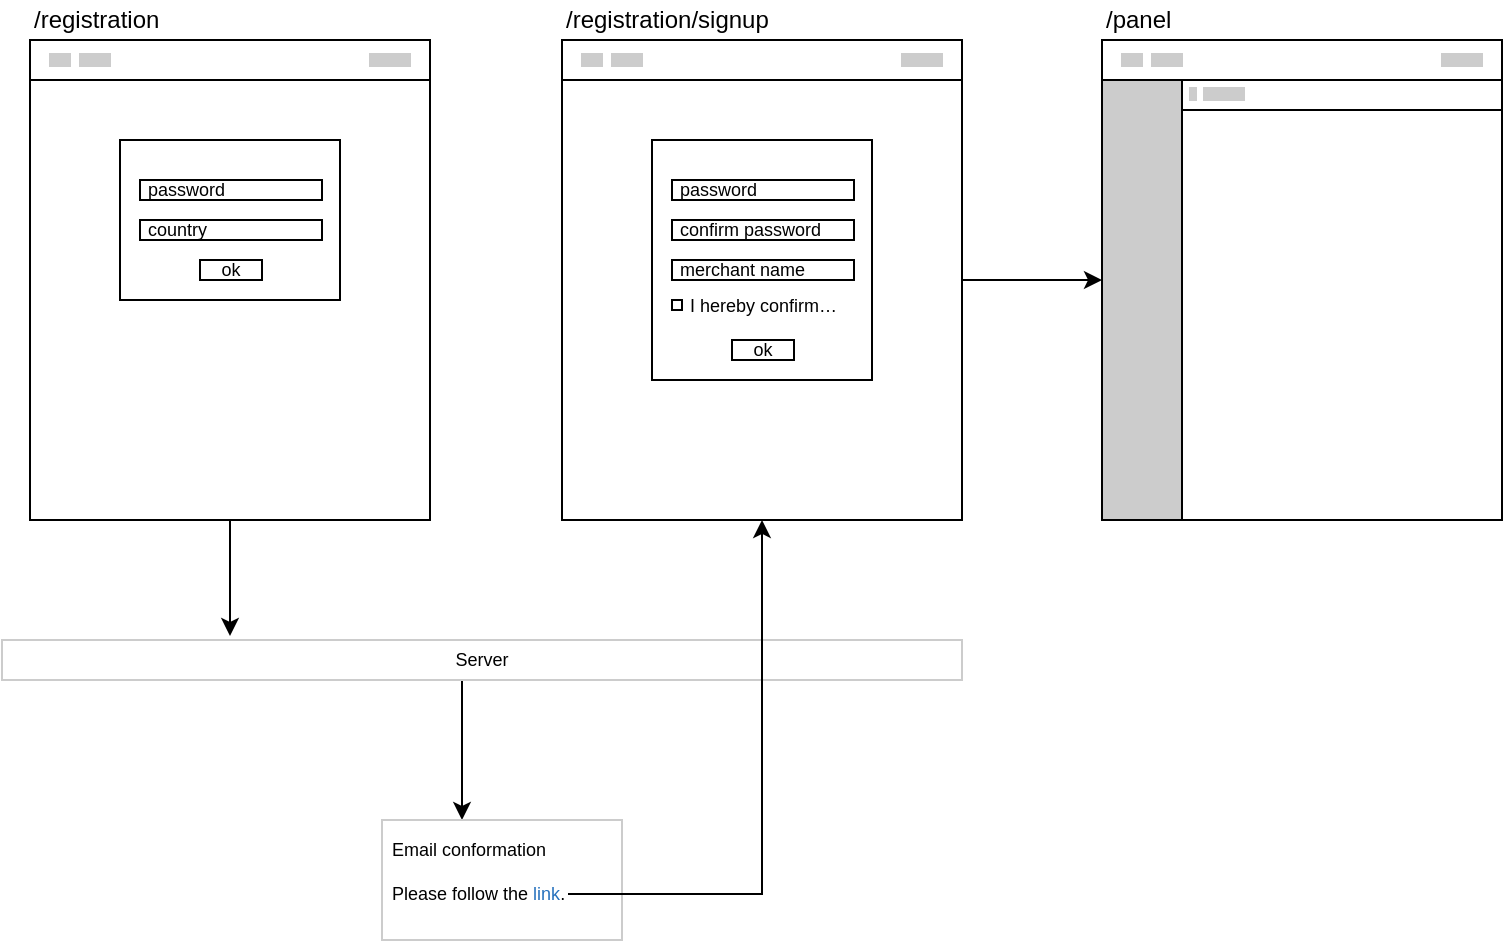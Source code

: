 <mxfile version="16.5.6" type="github" pages="6">
  <diagram id="p7Ff0zWDrnerY__srlPh" name="Registration">
    <mxGraphModel dx="949" dy="591" grid="1" gridSize="10" guides="1" tooltips="1" connect="1" arrows="1" fold="1" page="1" pageScale="1" pageWidth="827" pageHeight="1169" math="0" shadow="0">
      <root>
        <mxCell id="0" />
        <mxCell id="nXb4mECqNkCN1c7yYPb4-7" value="Components" style="" parent="0" />
        <mxCell id="1" value="Registration" style="" parent="0" />
        <mxCell id="nXb4mECqNkCN1c7yYPb4-29" value="" style="group" parent="1" vertex="1" connectable="0">
          <mxGeometry x="414" y="110" width="200" height="260" as="geometry" />
        </mxCell>
        <mxCell id="nXb4mECqNkCN1c7yYPb4-10" value="" style="group" parent="nXb4mECqNkCN1c7yYPb4-29" vertex="1" connectable="0">
          <mxGeometry y="20" width="200" height="240" as="geometry" />
        </mxCell>
        <mxCell id="nXb4mECqNkCN1c7yYPb4-11" value="" style="rounded=0;whiteSpace=wrap;html=1;" parent="nXb4mECqNkCN1c7yYPb4-10" vertex="1">
          <mxGeometry width="200" height="240" as="geometry" />
        </mxCell>
        <mxCell id="nXb4mECqNkCN1c7yYPb4-12" value="" style="rounded=0;whiteSpace=wrap;html=1;" parent="nXb4mECqNkCN1c7yYPb4-10" vertex="1">
          <mxGeometry width="200" height="20" as="geometry" />
        </mxCell>
        <mxCell id="nXb4mECqNkCN1c7yYPb4-13" value="" style="rounded=0;whiteSpace=wrap;html=1;fillColor=#CCCCCC;strokeColor=#CCCCCC;" parent="nXb4mECqNkCN1c7yYPb4-10" vertex="1">
          <mxGeometry x="10" y="7" width="10" height="6" as="geometry" />
        </mxCell>
        <mxCell id="nXb4mECqNkCN1c7yYPb4-14" value="" style="rounded=0;whiteSpace=wrap;html=1;fillColor=#CCCCCC;strokeColor=#CCCCCC;" parent="nXb4mECqNkCN1c7yYPb4-10" vertex="1">
          <mxGeometry x="170" y="7" width="20" height="6" as="geometry" />
        </mxCell>
        <mxCell id="nXb4mECqNkCN1c7yYPb4-15" value="" style="rounded=0;whiteSpace=wrap;html=1;fillColor=#CCCCCC;strokeColor=#CCCCCC;" parent="nXb4mECqNkCN1c7yYPb4-10" vertex="1">
          <mxGeometry x="25" y="7" width="15" height="6" as="geometry" />
        </mxCell>
        <mxCell id="nXb4mECqNkCN1c7yYPb4-25" value="" style="rounded=0;whiteSpace=wrap;html=1;" parent="nXb4mECqNkCN1c7yYPb4-10" vertex="1">
          <mxGeometry x="45" y="50" width="110" height="80" as="geometry" />
        </mxCell>
        <mxCell id="nXb4mECqNkCN1c7yYPb4-16" value="/registration" style="text;html=1;strokeColor=none;fillColor=none;align=left;verticalAlign=middle;whiteSpace=wrap;rounded=0;fontSize=12;" parent="nXb4mECqNkCN1c7yYPb4-29" vertex="1">
          <mxGeometry width="200" height="20" as="geometry" />
        </mxCell>
        <mxCell id="nXb4mECqNkCN1c7yYPb4-26" value="password" style="rounded=0;whiteSpace=wrap;html=1;fontSize=9;align=left;spacingLeft=2;" parent="nXb4mECqNkCN1c7yYPb4-29" vertex="1">
          <mxGeometry x="55" y="90" width="91" height="10" as="geometry" />
        </mxCell>
        <mxCell id="nXb4mECqNkCN1c7yYPb4-27" value="country" style="rounded=0;whiteSpace=wrap;html=1;fontSize=9;align=left;spacingLeft=2;" parent="nXb4mECqNkCN1c7yYPb4-29" vertex="1">
          <mxGeometry x="55" y="110" width="91" height="10" as="geometry" />
        </mxCell>
        <mxCell id="nXb4mECqNkCN1c7yYPb4-28" value="ok" style="rounded=0;whiteSpace=wrap;html=1;fontSize=9;spacing=0;" parent="nXb4mECqNkCN1c7yYPb4-29" vertex="1">
          <mxGeometry x="85" y="130" width="31" height="10" as="geometry" />
        </mxCell>
        <mxCell id="nXb4mECqNkCN1c7yYPb4-48" style="edgeStyle=elbowEdgeStyle;rounded=0;orthogonalLoop=1;jettySize=auto;html=1;entryX=0.333;entryY=0;entryDx=0;entryDy=0;entryPerimeter=0;fontSize=9;fontColor=#2671BD;" parent="1" source="nXb4mECqNkCN1c7yYPb4-45" target="nXb4mECqNkCN1c7yYPb4-47" edge="1">
          <mxGeometry relative="1" as="geometry" />
        </mxCell>
        <mxCell id="nXb4mECqNkCN1c7yYPb4-45" value="Server" style="rounded=0;whiteSpace=wrap;html=1;fontSize=9;strokeColor=#CCCCCC;fillColor=#FFFFFF;" parent="1" vertex="1">
          <mxGeometry x="400" y="430" width="480" height="20" as="geometry" />
        </mxCell>
        <mxCell id="nXb4mECqNkCN1c7yYPb4-46" style="edgeStyle=elbowEdgeStyle;rounded=0;orthogonalLoop=1;jettySize=auto;html=1;entryX=0.238;entryY=-0.1;entryDx=0;entryDy=0;entryPerimeter=0;fontSize=9;" parent="1" source="nXb4mECqNkCN1c7yYPb4-11" target="nXb4mECqNkCN1c7yYPb4-45" edge="1">
          <mxGeometry relative="1" as="geometry" />
        </mxCell>
        <mxCell id="nXb4mECqNkCN1c7yYPb4-47" value="Email conformation&lt;br&gt;&lt;br&gt;Please follow the &lt;font color=&quot;#2671bd&quot;&gt;link&lt;/font&gt;." style="rounded=0;whiteSpace=wrap;html=1;fontSize=9;strokeColor=#CCCCCC;fillColor=#FFFFFF;align=left;verticalAlign=top;spacing=5;" parent="1" vertex="1">
          <mxGeometry x="590" y="520" width="120" height="60" as="geometry" />
        </mxCell>
        <mxCell id="nXb4mECqNkCN1c7yYPb4-49" value="" style="endArrow=classic;html=1;rounded=0;fontSize=9;fontColor=#2671BD;edgeStyle=elbowEdgeStyle;elbow=vertical;entryX=0.5;entryY=1;entryDx=0;entryDy=0;" parent="1" target="nXb4mECqNkCN1c7yYPb4-32" edge="1">
          <mxGeometry width="50" height="50" relative="1" as="geometry">
            <mxPoint x="683" y="557" as="sourcePoint" />
            <mxPoint x="710" y="380" as="targetPoint" />
            <Array as="points">
              <mxPoint x="730" y="557" />
            </Array>
          </mxGeometry>
        </mxCell>
        <mxCell id="nXb4mECqNkCN1c7yYPb4-50" value="" style="group" parent="1" vertex="1" connectable="0">
          <mxGeometry x="680" y="110" width="200" height="260" as="geometry" />
        </mxCell>
        <mxCell id="nXb4mECqNkCN1c7yYPb4-30" value="" style="group" parent="nXb4mECqNkCN1c7yYPb4-50" vertex="1" connectable="0">
          <mxGeometry width="200" height="260" as="geometry" />
        </mxCell>
        <mxCell id="nXb4mECqNkCN1c7yYPb4-31" value="" style="group" parent="nXb4mECqNkCN1c7yYPb4-30" vertex="1" connectable="0">
          <mxGeometry y="20" width="200" height="240" as="geometry" />
        </mxCell>
        <mxCell id="nXb4mECqNkCN1c7yYPb4-32" value="" style="rounded=0;whiteSpace=wrap;html=1;" parent="nXb4mECqNkCN1c7yYPb4-31" vertex="1">
          <mxGeometry width="200" height="240" as="geometry" />
        </mxCell>
        <mxCell id="nXb4mECqNkCN1c7yYPb4-33" value="" style="rounded=0;whiteSpace=wrap;html=1;" parent="nXb4mECqNkCN1c7yYPb4-31" vertex="1">
          <mxGeometry width="200" height="20" as="geometry" />
        </mxCell>
        <mxCell id="nXb4mECqNkCN1c7yYPb4-34" value="" style="rounded=0;whiteSpace=wrap;html=1;fillColor=#CCCCCC;strokeColor=#CCCCCC;" parent="nXb4mECqNkCN1c7yYPb4-31" vertex="1">
          <mxGeometry x="10" y="7" width="10" height="6" as="geometry" />
        </mxCell>
        <mxCell id="nXb4mECqNkCN1c7yYPb4-35" value="" style="rounded=0;whiteSpace=wrap;html=1;fillColor=#CCCCCC;strokeColor=#CCCCCC;" parent="nXb4mECqNkCN1c7yYPb4-31" vertex="1">
          <mxGeometry x="170" y="7" width="20" height="6" as="geometry" />
        </mxCell>
        <mxCell id="nXb4mECqNkCN1c7yYPb4-36" value="" style="rounded=0;whiteSpace=wrap;html=1;fillColor=#CCCCCC;strokeColor=#CCCCCC;" parent="nXb4mECqNkCN1c7yYPb4-31" vertex="1">
          <mxGeometry x="25" y="7" width="15" height="6" as="geometry" />
        </mxCell>
        <mxCell id="nXb4mECqNkCN1c7yYPb4-37" value="" style="rounded=0;whiteSpace=wrap;html=1;" parent="nXb4mECqNkCN1c7yYPb4-31" vertex="1">
          <mxGeometry x="45" y="50" width="110" height="120" as="geometry" />
        </mxCell>
        <mxCell id="nXb4mECqNkCN1c7yYPb4-44" value="I hereby confirm…" style="text;html=1;strokeColor=none;fillColor=none;align=left;verticalAlign=middle;whiteSpace=wrap;rounded=0;fontSize=9;" parent="nXb4mECqNkCN1c7yYPb4-31" vertex="1">
          <mxGeometry x="62" y="128" width="78" height="10" as="geometry" />
        </mxCell>
        <mxCell id="nXb4mECqNkCN1c7yYPb4-38" value="/registration/signup" style="text;html=1;strokeColor=none;fillColor=none;align=left;verticalAlign=middle;whiteSpace=wrap;rounded=0;fontSize=12;" parent="nXb4mECqNkCN1c7yYPb4-30" vertex="1">
          <mxGeometry width="200" height="20" as="geometry" />
        </mxCell>
        <mxCell id="nXb4mECqNkCN1c7yYPb4-39" value="password" style="rounded=0;whiteSpace=wrap;html=1;fontSize=9;align=left;spacingLeft=2;" parent="nXb4mECqNkCN1c7yYPb4-30" vertex="1">
          <mxGeometry x="55" y="90" width="91" height="10" as="geometry" />
        </mxCell>
        <mxCell id="nXb4mECqNkCN1c7yYPb4-40" value="confirm password" style="rounded=0;whiteSpace=wrap;html=1;fontSize=9;align=left;spacingLeft=2;" parent="nXb4mECqNkCN1c7yYPb4-30" vertex="1">
          <mxGeometry x="55" y="110" width="91" height="10" as="geometry" />
        </mxCell>
        <mxCell id="nXb4mECqNkCN1c7yYPb4-41" value="ok" style="rounded=0;whiteSpace=wrap;html=1;fontSize=9;spacing=0;" parent="nXb4mECqNkCN1c7yYPb4-30" vertex="1">
          <mxGeometry x="85" y="170" width="31" height="10" as="geometry" />
        </mxCell>
        <mxCell id="nXb4mECqNkCN1c7yYPb4-42" value="merchant name" style="rounded=0;whiteSpace=wrap;html=1;fontSize=9;align=left;spacingLeft=2;" parent="nXb4mECqNkCN1c7yYPb4-50" vertex="1">
          <mxGeometry x="55" y="130" width="91" height="10" as="geometry" />
        </mxCell>
        <mxCell id="nXb4mECqNkCN1c7yYPb4-43" value="" style="rounded=0;whiteSpace=wrap;html=1;fontSize=9;spacing=0;" parent="nXb4mECqNkCN1c7yYPb4-50" vertex="1">
          <mxGeometry x="55" y="150" width="5" height="5" as="geometry" />
        </mxCell>
        <mxCell id="OOlirPghA7_H0LJ8nzAa-1" value="" style="group" vertex="1" connectable="0" parent="1">
          <mxGeometry x="950" y="110" width="200" height="260" as="geometry" />
        </mxCell>
        <mxCell id="OOlirPghA7_H0LJ8nzAa-2" value="" style="group" vertex="1" connectable="0" parent="OOlirPghA7_H0LJ8nzAa-1">
          <mxGeometry width="200" height="260" as="geometry" />
        </mxCell>
        <mxCell id="OOlirPghA7_H0LJ8nzAa-3" value="" style="group" vertex="1" connectable="0" parent="OOlirPghA7_H0LJ8nzAa-2">
          <mxGeometry width="200" height="260" as="geometry" />
        </mxCell>
        <mxCell id="OOlirPghA7_H0LJ8nzAa-4" value="" style="group" vertex="1" connectable="0" parent="OOlirPghA7_H0LJ8nzAa-3">
          <mxGeometry y="20" width="200" height="240" as="geometry" />
        </mxCell>
        <mxCell id="OOlirPghA7_H0LJ8nzAa-5" value="" style="rounded=0;whiteSpace=wrap;html=1;" vertex="1" parent="OOlirPghA7_H0LJ8nzAa-4">
          <mxGeometry width="200" height="240" as="geometry" />
        </mxCell>
        <mxCell id="OOlirPghA7_H0LJ8nzAa-6" value="" style="rounded=0;whiteSpace=wrap;html=1;" vertex="1" parent="OOlirPghA7_H0LJ8nzAa-4">
          <mxGeometry width="200" height="20" as="geometry" />
        </mxCell>
        <mxCell id="OOlirPghA7_H0LJ8nzAa-7" value="" style="rounded=0;whiteSpace=wrap;html=1;fillColor=#CCCCCC;strokeColor=#CCCCCC;" vertex="1" parent="OOlirPghA7_H0LJ8nzAa-4">
          <mxGeometry x="10" y="7" width="10" height="6" as="geometry" />
        </mxCell>
        <mxCell id="OOlirPghA7_H0LJ8nzAa-8" value="" style="rounded=0;whiteSpace=wrap;html=1;fillColor=#CCCCCC;strokeColor=#CCCCCC;" vertex="1" parent="OOlirPghA7_H0LJ8nzAa-4">
          <mxGeometry x="170" y="7" width="20" height="6" as="geometry" />
        </mxCell>
        <mxCell id="OOlirPghA7_H0LJ8nzAa-9" value="" style="rounded=0;whiteSpace=wrap;html=1;fillColor=#CCCCCC;strokeColor=#CCCCCC;" vertex="1" parent="OOlirPghA7_H0LJ8nzAa-4">
          <mxGeometry x="25" y="7" width="15" height="6" as="geometry" />
        </mxCell>
        <mxCell id="OOlirPghA7_H0LJ8nzAa-10" value="" style="rounded=0;whiteSpace=wrap;html=1;fillColor=#CCCCCC;" vertex="1" parent="OOlirPghA7_H0LJ8nzAa-4">
          <mxGeometry y="20" width="40" height="220" as="geometry" />
        </mxCell>
        <mxCell id="OOlirPghA7_H0LJ8nzAa-11" value="/panel" style="text;html=1;strokeColor=none;fillColor=none;align=left;verticalAlign=middle;whiteSpace=wrap;rounded=0;fontSize=12;" vertex="1" parent="OOlirPghA7_H0LJ8nzAa-3">
          <mxGeometry width="200" height="20" as="geometry" />
        </mxCell>
        <mxCell id="OOlirPghA7_H0LJ8nzAa-12" value="" style="rounded=0;whiteSpace=wrap;html=1;" vertex="1" parent="OOlirPghA7_H0LJ8nzAa-1">
          <mxGeometry x="40" y="40" width="160" height="15" as="geometry" />
        </mxCell>
        <mxCell id="OOlirPghA7_H0LJ8nzAa-13" value="" style="rounded=0;whiteSpace=wrap;html=1;fillColor=#CCCCCC;strokeColor=#CCCCCC;" vertex="1" parent="OOlirPghA7_H0LJ8nzAa-1">
          <mxGeometry x="44" y="44" width="3" height="6" as="geometry" />
        </mxCell>
        <mxCell id="OOlirPghA7_H0LJ8nzAa-14" value="" style="rounded=0;whiteSpace=wrap;html=1;fillColor=#CCCCCC;strokeColor=#CCCCCC;" vertex="1" parent="OOlirPghA7_H0LJ8nzAa-1">
          <mxGeometry x="51" y="44" width="20" height="6" as="geometry" />
        </mxCell>
        <mxCell id="OOlirPghA7_H0LJ8nzAa-15" style="edgeStyle=elbowEdgeStyle;rounded=0;orthogonalLoop=1;jettySize=auto;elbow=vertical;html=1;" edge="1" parent="1" source="nXb4mECqNkCN1c7yYPb4-32" target="OOlirPghA7_H0LJ8nzAa-5">
          <mxGeometry relative="1" as="geometry" />
        </mxCell>
      </root>
    </mxGraphModel>
  </diagram>
  <diagram id="9IjZil99zR7rNWSkeCL1" name="Auth">
    <mxGraphModel dx="1078" dy="672" grid="1" gridSize="10" guides="1" tooltips="1" connect="1" arrows="1" fold="1" page="1" pageScale="1" pageWidth="827" pageHeight="1169" math="0" shadow="0">
      <root>
        <mxCell id="iW9iBrreQVlwl3mV8Ol9-0" />
        <mxCell id="iW9iBrreQVlwl3mV8Ol9-1" parent="iW9iBrreQVlwl3mV8Ol9-0" />
        <mxCell id="QdKFPZdmgNNmxC_U_GcA-0" value="" style="group" vertex="1" connectable="0" parent="iW9iBrreQVlwl3mV8Ol9-1">
          <mxGeometry x="130" y="80" width="200" height="260" as="geometry" />
        </mxCell>
        <mxCell id="QdKFPZdmgNNmxC_U_GcA-1" value="" style="group" vertex="1" connectable="0" parent="QdKFPZdmgNNmxC_U_GcA-0">
          <mxGeometry width="200" height="260" as="geometry" />
        </mxCell>
        <mxCell id="QdKFPZdmgNNmxC_U_GcA-2" value="" style="group" vertex="1" connectable="0" parent="QdKFPZdmgNNmxC_U_GcA-1">
          <mxGeometry y="20" width="200" height="240" as="geometry" />
        </mxCell>
        <mxCell id="QdKFPZdmgNNmxC_U_GcA-3" value="" style="rounded=0;whiteSpace=wrap;html=1;" vertex="1" parent="QdKFPZdmgNNmxC_U_GcA-2">
          <mxGeometry width="200" height="240" as="geometry" />
        </mxCell>
        <mxCell id="QdKFPZdmgNNmxC_U_GcA-4" value="" style="rounded=0;whiteSpace=wrap;html=1;" vertex="1" parent="QdKFPZdmgNNmxC_U_GcA-2">
          <mxGeometry width="200" height="20" as="geometry" />
        </mxCell>
        <mxCell id="QdKFPZdmgNNmxC_U_GcA-5" value="" style="rounded=0;whiteSpace=wrap;html=1;fillColor=#CCCCCC;strokeColor=#CCCCCC;" vertex="1" parent="QdKFPZdmgNNmxC_U_GcA-2">
          <mxGeometry x="10" y="7" width="10" height="6" as="geometry" />
        </mxCell>
        <mxCell id="QdKFPZdmgNNmxC_U_GcA-6" value="" style="rounded=0;whiteSpace=wrap;html=1;fillColor=#CCCCCC;strokeColor=#CCCCCC;" vertex="1" parent="QdKFPZdmgNNmxC_U_GcA-2">
          <mxGeometry x="170" y="7" width="20" height="6" as="geometry" />
        </mxCell>
        <mxCell id="QdKFPZdmgNNmxC_U_GcA-7" value="" style="rounded=0;whiteSpace=wrap;html=1;fillColor=#CCCCCC;strokeColor=#CCCCCC;" vertex="1" parent="QdKFPZdmgNNmxC_U_GcA-2">
          <mxGeometry x="25" y="7" width="15" height="6" as="geometry" />
        </mxCell>
        <mxCell id="QdKFPZdmgNNmxC_U_GcA-8" value="" style="rounded=0;whiteSpace=wrap;html=1;" vertex="1" parent="QdKFPZdmgNNmxC_U_GcA-2">
          <mxGeometry x="45" y="50" width="110" height="80" as="geometry" />
        </mxCell>
        <mxCell id="QdKFPZdmgNNmxC_U_GcA-10" value="/auth/signin" style="text;html=1;strokeColor=none;fillColor=none;align=left;verticalAlign=middle;whiteSpace=wrap;rounded=0;fontSize=12;" vertex="1" parent="QdKFPZdmgNNmxC_U_GcA-1">
          <mxGeometry width="200" height="20" as="geometry" />
        </mxCell>
        <mxCell id="QdKFPZdmgNNmxC_U_GcA-11" value="email" style="rounded=0;whiteSpace=wrap;html=1;fontSize=9;align=left;spacingLeft=2;" vertex="1" parent="QdKFPZdmgNNmxC_U_GcA-1">
          <mxGeometry x="55" y="90" width="91" height="10" as="geometry" />
        </mxCell>
        <mxCell id="QdKFPZdmgNNmxC_U_GcA-12" value="password" style="rounded=0;whiteSpace=wrap;html=1;fontSize=9;align=left;spacingLeft=2;" vertex="1" parent="QdKFPZdmgNNmxC_U_GcA-1">
          <mxGeometry x="55" y="110" width="91" height="10" as="geometry" />
        </mxCell>
        <mxCell id="QdKFPZdmgNNmxC_U_GcA-13" value="ok" style="rounded=0;whiteSpace=wrap;html=1;fontSize=9;spacing=0;" vertex="1" parent="QdKFPZdmgNNmxC_U_GcA-1">
          <mxGeometry x="85" y="130" width="31" height="10" as="geometry" />
        </mxCell>
        <mxCell id="nIk0akQCBOUEY01yaHbT-0" value="" style="group" vertex="1" connectable="0" parent="iW9iBrreQVlwl3mV8Ol9-1">
          <mxGeometry x="440" y="80" width="200" height="260" as="geometry" />
        </mxCell>
        <mxCell id="nIk0akQCBOUEY01yaHbT-1" value="" style="group" vertex="1" connectable="0" parent="nIk0akQCBOUEY01yaHbT-0">
          <mxGeometry width="200" height="260" as="geometry" />
        </mxCell>
        <mxCell id="nIk0akQCBOUEY01yaHbT-2" value="" style="group" vertex="1" connectable="0" parent="nIk0akQCBOUEY01yaHbT-1">
          <mxGeometry y="20" width="200" height="240" as="geometry" />
        </mxCell>
        <mxCell id="nIk0akQCBOUEY01yaHbT-3" value="" style="rounded=0;whiteSpace=wrap;html=1;" vertex="1" parent="nIk0akQCBOUEY01yaHbT-2">
          <mxGeometry width="200" height="240" as="geometry" />
        </mxCell>
        <mxCell id="nIk0akQCBOUEY01yaHbT-4" value="" style="rounded=0;whiteSpace=wrap;html=1;" vertex="1" parent="nIk0akQCBOUEY01yaHbT-2">
          <mxGeometry width="200" height="20" as="geometry" />
        </mxCell>
        <mxCell id="nIk0akQCBOUEY01yaHbT-5" value="" style="rounded=0;whiteSpace=wrap;html=1;fillColor=#CCCCCC;strokeColor=#CCCCCC;" vertex="1" parent="nIk0akQCBOUEY01yaHbT-2">
          <mxGeometry x="10" y="7" width="10" height="6" as="geometry" />
        </mxCell>
        <mxCell id="nIk0akQCBOUEY01yaHbT-6" value="" style="rounded=0;whiteSpace=wrap;html=1;fillColor=#CCCCCC;strokeColor=#CCCCCC;" vertex="1" parent="nIk0akQCBOUEY01yaHbT-2">
          <mxGeometry x="170" y="7" width="20" height="6" as="geometry" />
        </mxCell>
        <mxCell id="nIk0akQCBOUEY01yaHbT-7" value="" style="rounded=0;whiteSpace=wrap;html=1;fillColor=#CCCCCC;strokeColor=#CCCCCC;" vertex="1" parent="nIk0akQCBOUEY01yaHbT-2">
          <mxGeometry x="25" y="7" width="15" height="6" as="geometry" />
        </mxCell>
        <mxCell id="nIk0akQCBOUEY01yaHbT-8" value="" style="rounded=0;whiteSpace=wrap;html=1;" vertex="1" parent="nIk0akQCBOUEY01yaHbT-2">
          <mxGeometry x="45" y="50" width="110" height="60" as="geometry" />
        </mxCell>
        <mxCell id="nIk0akQCBOUEY01yaHbT-9" value="/auth/account" style="text;html=1;strokeColor=none;fillColor=none;align=left;verticalAlign=middle;whiteSpace=wrap;rounded=0;fontSize=12;" vertex="1" parent="nIk0akQCBOUEY01yaHbT-1">
          <mxGeometry width="200" height="20" as="geometry" />
        </mxCell>
        <mxCell id="nIk0akQCBOUEY01yaHbT-10" value="Merchant A" style="rounded=0;whiteSpace=wrap;html=1;fontSize=9;align=left;spacingLeft=2;" vertex="1" parent="nIk0akQCBOUEY01yaHbT-1">
          <mxGeometry x="55" y="80" width="91" height="20" as="geometry" />
        </mxCell>
        <mxCell id="nIk0akQCBOUEY01yaHbT-11" value="Merchant B" style="rounded=0;whiteSpace=wrap;html=1;fontSize=9;align=left;spacingLeft=2;" vertex="1" parent="nIk0akQCBOUEY01yaHbT-1">
          <mxGeometry x="55" y="100" width="91" height="20" as="geometry" />
        </mxCell>
        <mxCell id="nIk0akQCBOUEY01yaHbT-13" style="edgeStyle=orthogonalEdgeStyle;rounded=0;orthogonalLoop=1;jettySize=auto;html=1;" edge="1" parent="iW9iBrreQVlwl3mV8Ol9-1" source="QdKFPZdmgNNmxC_U_GcA-3" target="nIk0akQCBOUEY01yaHbT-3">
          <mxGeometry relative="1" as="geometry" />
        </mxCell>
        <mxCell id="nIk0akQCBOUEY01yaHbT-14" value="" style="group" vertex="1" connectable="0" parent="iW9iBrreQVlwl3mV8Ol9-1">
          <mxGeometry x="440.5" y="420" width="200" height="260" as="geometry" />
        </mxCell>
        <mxCell id="nIk0akQCBOUEY01yaHbT-15" value="" style="group" vertex="1" connectable="0" parent="nIk0akQCBOUEY01yaHbT-14">
          <mxGeometry width="200" height="260" as="geometry" />
        </mxCell>
        <mxCell id="nIk0akQCBOUEY01yaHbT-16" value="" style="group" vertex="1" connectable="0" parent="nIk0akQCBOUEY01yaHbT-15">
          <mxGeometry y="20" width="200" height="240" as="geometry" />
        </mxCell>
        <mxCell id="nIk0akQCBOUEY01yaHbT-17" value="" style="rounded=0;whiteSpace=wrap;html=1;" vertex="1" parent="nIk0akQCBOUEY01yaHbT-16">
          <mxGeometry width="200" height="240" as="geometry" />
        </mxCell>
        <mxCell id="nIk0akQCBOUEY01yaHbT-18" value="" style="rounded=0;whiteSpace=wrap;html=1;" vertex="1" parent="nIk0akQCBOUEY01yaHbT-16">
          <mxGeometry width="200" height="20" as="geometry" />
        </mxCell>
        <mxCell id="nIk0akQCBOUEY01yaHbT-19" value="" style="rounded=0;whiteSpace=wrap;html=1;fillColor=#CCCCCC;strokeColor=#CCCCCC;" vertex="1" parent="nIk0akQCBOUEY01yaHbT-16">
          <mxGeometry x="10" y="7" width="10" height="6" as="geometry" />
        </mxCell>
        <mxCell id="nIk0akQCBOUEY01yaHbT-20" value="" style="rounded=0;whiteSpace=wrap;html=1;fillColor=#CCCCCC;strokeColor=#CCCCCC;" vertex="1" parent="nIk0akQCBOUEY01yaHbT-16">
          <mxGeometry x="170" y="7" width="20" height="6" as="geometry" />
        </mxCell>
        <mxCell id="nIk0akQCBOUEY01yaHbT-21" value="" style="rounded=0;whiteSpace=wrap;html=1;fillColor=#CCCCCC;strokeColor=#CCCCCC;" vertex="1" parent="nIk0akQCBOUEY01yaHbT-16">
          <mxGeometry x="25" y="7" width="15" height="6" as="geometry" />
        </mxCell>
        <mxCell id="nIk0akQCBOUEY01yaHbT-22" value="" style="rounded=0;whiteSpace=wrap;html=1;" vertex="1" parent="nIk0akQCBOUEY01yaHbT-16">
          <mxGeometry x="45" y="50" width="110" height="80" as="geometry" />
        </mxCell>
        <mxCell id="nIk0akQCBOUEY01yaHbT-23" value="/forget-password" style="text;html=1;strokeColor=none;fillColor=none;align=left;verticalAlign=middle;whiteSpace=wrap;rounded=0;fontSize=12;" vertex="1" parent="nIk0akQCBOUEY01yaHbT-15">
          <mxGeometry width="200" height="20" as="geometry" />
        </mxCell>
        <mxCell id="nIk0akQCBOUEY01yaHbT-26" value="ok" style="rounded=0;whiteSpace=wrap;html=1;fontSize=9;spacing=0;" vertex="1" parent="nIk0akQCBOUEY01yaHbT-15">
          <mxGeometry x="85" y="130" width="31" height="10" as="geometry" />
        </mxCell>
        <mxCell id="nIk0akQCBOUEY01yaHbT-27" style="edgeStyle=orthogonalEdgeStyle;rounded=0;orthogonalLoop=1;jettySize=auto;html=1;entryX=0;entryY=0.5;entryDx=0;entryDy=0;" edge="1" parent="iW9iBrreQVlwl3mV8Ol9-1" source="QdKFPZdmgNNmxC_U_GcA-3" target="nIk0akQCBOUEY01yaHbT-17">
          <mxGeometry relative="1" as="geometry" />
        </mxCell>
        <mxCell id="nIk0akQCBOUEY01yaHbT-30" value="1. Откуда пользователи будут приходить&lt;br&gt;на страницу восстановления пароля?" style="text;html=1;strokeColor=none;fillColor=none;align=left;verticalAlign=middle;whiteSpace=wrap;rounded=0;autosize=0;" vertex="1" parent="iW9iBrreQVlwl3mV8Ol9-1">
          <mxGeometry x="105" y="460" width="250" height="35" as="geometry" />
        </mxCell>
        <mxCell id="nIk0akQCBOUEY01yaHbT-31" value="2. Что будет на странице восстановления пароля?" style="text;html=1;strokeColor=none;fillColor=none;align=left;verticalAlign=middle;whiteSpace=wrap;rounded=0;autosize=0;" vertex="1" parent="iW9iBrreQVlwl3mV8Ol9-1">
          <mxGeometry x="105" y="520" width="250" height="35" as="geometry" />
        </mxCell>
        <mxCell id="nIk0akQCBOUEY01yaHbT-57" value="" style="group" vertex="1" connectable="0" parent="iW9iBrreQVlwl3mV8Ol9-1">
          <mxGeometry x="750" y="85" width="200" height="260" as="geometry" />
        </mxCell>
        <mxCell id="nIk0akQCBOUEY01yaHbT-32" value="" style="group" vertex="1" connectable="0" parent="nIk0akQCBOUEY01yaHbT-57">
          <mxGeometry width="200" height="260" as="geometry" />
        </mxCell>
        <mxCell id="nIk0akQCBOUEY01yaHbT-33" value="" style="group" vertex="1" connectable="0" parent="nIk0akQCBOUEY01yaHbT-32">
          <mxGeometry width="200" height="260" as="geometry" />
        </mxCell>
        <mxCell id="nIk0akQCBOUEY01yaHbT-34" value="" style="group" vertex="1" connectable="0" parent="nIk0akQCBOUEY01yaHbT-33">
          <mxGeometry y="20" width="200" height="240" as="geometry" />
        </mxCell>
        <mxCell id="nIk0akQCBOUEY01yaHbT-35" value="" style="rounded=0;whiteSpace=wrap;html=1;" vertex="1" parent="nIk0akQCBOUEY01yaHbT-34">
          <mxGeometry width="200" height="240" as="geometry" />
        </mxCell>
        <mxCell id="nIk0akQCBOUEY01yaHbT-36" value="" style="rounded=0;whiteSpace=wrap;html=1;" vertex="1" parent="nIk0akQCBOUEY01yaHbT-34">
          <mxGeometry width="200" height="20" as="geometry" />
        </mxCell>
        <mxCell id="nIk0akQCBOUEY01yaHbT-37" value="" style="rounded=0;whiteSpace=wrap;html=1;fillColor=#CCCCCC;strokeColor=#CCCCCC;" vertex="1" parent="nIk0akQCBOUEY01yaHbT-34">
          <mxGeometry x="10" y="7" width="10" height="6" as="geometry" />
        </mxCell>
        <mxCell id="nIk0akQCBOUEY01yaHbT-38" value="" style="rounded=0;whiteSpace=wrap;html=1;fillColor=#CCCCCC;strokeColor=#CCCCCC;" vertex="1" parent="nIk0akQCBOUEY01yaHbT-34">
          <mxGeometry x="170" y="7" width="20" height="6" as="geometry" />
        </mxCell>
        <mxCell id="nIk0akQCBOUEY01yaHbT-39" value="" style="rounded=0;whiteSpace=wrap;html=1;fillColor=#CCCCCC;strokeColor=#CCCCCC;" vertex="1" parent="nIk0akQCBOUEY01yaHbT-34">
          <mxGeometry x="25" y="7" width="15" height="6" as="geometry" />
        </mxCell>
        <mxCell id="nIk0akQCBOUEY01yaHbT-40" value="" style="rounded=0;whiteSpace=wrap;html=1;fillColor=#CCCCCC;" vertex="1" parent="nIk0akQCBOUEY01yaHbT-34">
          <mxGeometry y="20" width="40" height="220" as="geometry" />
        </mxCell>
        <mxCell id="nIk0akQCBOUEY01yaHbT-41" value="/panel" style="text;html=1;strokeColor=none;fillColor=none;align=left;verticalAlign=middle;whiteSpace=wrap;rounded=0;fontSize=12;" vertex="1" parent="nIk0akQCBOUEY01yaHbT-33">
          <mxGeometry width="200" height="20" as="geometry" />
        </mxCell>
        <mxCell id="nIk0akQCBOUEY01yaHbT-44" value="" style="rounded=0;whiteSpace=wrap;html=1;" vertex="1" parent="nIk0akQCBOUEY01yaHbT-57">
          <mxGeometry x="40" y="40" width="160" height="15" as="geometry" />
        </mxCell>
        <mxCell id="nIk0akQCBOUEY01yaHbT-55" value="" style="rounded=0;whiteSpace=wrap;html=1;fillColor=#CCCCCC;strokeColor=#CCCCCC;" vertex="1" parent="nIk0akQCBOUEY01yaHbT-57">
          <mxGeometry x="44" y="44" width="3" height="6" as="geometry" />
        </mxCell>
        <mxCell id="nIk0akQCBOUEY01yaHbT-56" value="" style="rounded=0;whiteSpace=wrap;html=1;fillColor=#CCCCCC;strokeColor=#CCCCCC;" vertex="1" parent="nIk0akQCBOUEY01yaHbT-57">
          <mxGeometry x="51" y="44" width="20" height="6" as="geometry" />
        </mxCell>
        <mxCell id="nIk0akQCBOUEY01yaHbT-58" style="edgeStyle=elbowEdgeStyle;rounded=0;orthogonalLoop=1;jettySize=auto;html=1;elbow=vertical;" edge="1" parent="iW9iBrreQVlwl3mV8Ol9-1" source="nIk0akQCBOUEY01yaHbT-3" target="nIk0akQCBOUEY01yaHbT-35">
          <mxGeometry relative="1" as="geometry" />
        </mxCell>
      </root>
    </mxGraphModel>
  </diagram>
  <diagram id="irFUqdOEMGV7W6PFk0p6" name="OAuth">
    <mxGraphModel dx="988" dy="616" grid="1" gridSize="10" guides="1" tooltips="1" connect="1" arrows="1" fold="1" page="1" pageScale="1" pageWidth="827" pageHeight="1169" math="0" shadow="0">
      <root>
        <mxCell id="RH3Kg1vD80r5-Wmwhp9f-0" />
        <mxCell id="RH3Kg1vD80r5-Wmwhp9f-1" parent="RH3Kg1vD80r5-Wmwhp9f-0" />
        <mxCell id="vxBVnMDS_E_hDAVjg61Y-16" value="" style="group" vertex="1" connectable="0" parent="RH3Kg1vD80r5-Wmwhp9f-1">
          <mxGeometry x="130" y="410" width="200" height="260" as="geometry" />
        </mxCell>
        <mxCell id="vxBVnMDS_E_hDAVjg61Y-17" value="" style="group" vertex="1" connectable="0" parent="vxBVnMDS_E_hDAVjg61Y-16">
          <mxGeometry width="200" height="260" as="geometry" />
        </mxCell>
        <mxCell id="vxBVnMDS_E_hDAVjg61Y-18" value="" style="group" vertex="1" connectable="0" parent="vxBVnMDS_E_hDAVjg61Y-17">
          <mxGeometry y="20" width="200" height="240" as="geometry" />
        </mxCell>
        <mxCell id="vxBVnMDS_E_hDAVjg61Y-19" value="" style="rounded=0;whiteSpace=wrap;html=1;" vertex="1" parent="vxBVnMDS_E_hDAVjg61Y-18">
          <mxGeometry width="200" height="240" as="geometry" />
        </mxCell>
        <mxCell id="vxBVnMDS_E_hDAVjg61Y-20" value="" style="rounded=0;whiteSpace=wrap;html=1;" vertex="1" parent="vxBVnMDS_E_hDAVjg61Y-18">
          <mxGeometry width="200" height="20" as="geometry" />
        </mxCell>
        <mxCell id="vxBVnMDS_E_hDAVjg61Y-21" value="" style="rounded=0;whiteSpace=wrap;html=1;fillColor=#CCCCCC;strokeColor=#CCCCCC;" vertex="1" parent="vxBVnMDS_E_hDAVjg61Y-18">
          <mxGeometry x="10" y="7" width="10" height="6" as="geometry" />
        </mxCell>
        <mxCell id="vxBVnMDS_E_hDAVjg61Y-22" value="" style="rounded=0;whiteSpace=wrap;html=1;fillColor=#CCCCCC;strokeColor=#CCCCCC;" vertex="1" parent="vxBVnMDS_E_hDAVjg61Y-18">
          <mxGeometry x="170" y="7" width="20" height="6" as="geometry" />
        </mxCell>
        <mxCell id="vxBVnMDS_E_hDAVjg61Y-23" value="" style="rounded=0;whiteSpace=wrap;html=1;fillColor=#CCCCCC;strokeColor=#CCCCCC;" vertex="1" parent="vxBVnMDS_E_hDAVjg61Y-18">
          <mxGeometry x="25" y="7" width="15" height="6" as="geometry" />
        </mxCell>
        <mxCell id="vxBVnMDS_E_hDAVjg61Y-24" value="" style="rounded=0;whiteSpace=wrap;html=1;" vertex="1" parent="vxBVnMDS_E_hDAVjg61Y-18">
          <mxGeometry x="45" y="50" width="110" height="80" as="geometry" />
        </mxCell>
        <mxCell id="vxBVnMDS_E_hDAVjg61Y-26" value="/oauth/login" style="text;html=1;strokeColor=none;fillColor=none;align=left;verticalAlign=middle;whiteSpace=wrap;rounded=0;fontSize=12;" vertex="1" parent="vxBVnMDS_E_hDAVjg61Y-17">
          <mxGeometry width="200" height="20" as="geometry" />
        </mxCell>
        <mxCell id="vxBVnMDS_E_hDAVjg61Y-27" value="email" style="rounded=0;whiteSpace=wrap;html=1;fontSize=9;align=left;spacingLeft=2;" vertex="1" parent="vxBVnMDS_E_hDAVjg61Y-17">
          <mxGeometry x="55" y="90" width="91" height="10" as="geometry" />
        </mxCell>
        <mxCell id="vxBVnMDS_E_hDAVjg61Y-28" value="password" style="rounded=0;whiteSpace=wrap;html=1;fontSize=9;align=left;spacingLeft=2;" vertex="1" parent="vxBVnMDS_E_hDAVjg61Y-17">
          <mxGeometry x="55" y="110" width="91" height="10" as="geometry" />
        </mxCell>
        <mxCell id="vxBVnMDS_E_hDAVjg61Y-29" value="ok" style="rounded=0;whiteSpace=wrap;html=1;fontSize=9;spacing=0;" vertex="1" parent="vxBVnMDS_E_hDAVjg61Y-17">
          <mxGeometry x="85" y="130" width="31" height="10" as="geometry" />
        </mxCell>
        <mxCell id="tRyZd7fmeRlR9XQ7KOnP-1" value="&lt;div&gt;JOOM&lt;/div&gt;" style="text;html=1;strokeColor=none;fillColor=none;align=center;verticalAlign=middle;whiteSpace=wrap;rounded=0;fontSize=9;fontStyle=1;fontColor=#FF0000;" vertex="1" parent="RH3Kg1vD80r5-Wmwhp9f-1">
          <mxGeometry x="191" y="170" width="78" height="10" as="geometry" />
        </mxCell>
        <mxCell id="doi7PtbQvghUC9bLjiSU-0" value="Параметры:&lt;br&gt;- oauth_client_id&lt;br&gt;- oauth_state&lt;br&gt;-&amp;nbsp;errorCode" style="text;whiteSpace=wrap;html=1;fontColor=#666666;" vertex="1" parent="RH3Kg1vD80r5-Wmwhp9f-1">
          <mxGeometry x="360" y="430" width="110" height="70" as="geometry" />
        </mxCell>
        <mxCell id="doi7PtbQvghUC9bLjiSU-1" value="Параметры:&lt;br&gt;&lt;div&gt;- oauth_client_id&lt;/div&gt;&lt;div&gt;- oauth_client_name&lt;/div&gt;&lt;div&gt;- state&lt;/div&gt;" style="text;whiteSpace=wrap;html=1;fontColor=#666666;" vertex="1" parent="RH3Kg1vD80r5-Wmwhp9f-1">
          <mxGeometry x="360" y="100" width="136" height="70" as="geometry" />
        </mxCell>
        <mxCell id="doi7PtbQvghUC9bLjiSU-2" style="edgeStyle=elbowEdgeStyle;rounded=0;orthogonalLoop=1;jettySize=auto;elbow=vertical;html=1;fontColor=#666666;" edge="1" parent="RH3Kg1vD80r5-Wmwhp9f-1" source="vxBVnMDS_E_hDAVjg61Y-19">
          <mxGeometry relative="1" as="geometry">
            <mxPoint x="550" y="540" as="targetPoint" />
          </mxGeometry>
        </mxCell>
        <mxCell id="doi7PtbQvghUC9bLjiSU-3" value="/auth/signin?oauth_client_id&amp;amp;oauth_state&amp;amp;&lt;span&gt;email&amp;amp;&lt;/span&gt;&lt;span&gt;password&lt;/span&gt;&lt;span&gt;&lt;br&gt;&lt;/span&gt;" style="text;whiteSpace=wrap;html=1;fontColor=#666666;" vertex="1" parent="RH3Kg1vD80r5-Wmwhp9f-1">
          <mxGeometry x="560" y="525" width="350" height="25" as="geometry" />
        </mxCell>
        <mxCell id="doi7PtbQvghUC9bLjiSU-4" value="/oauth/authorize?&lt;span&gt;oauth_client_id&amp;amp;&lt;/span&gt;&lt;span&gt;oauth_client_name&amp;amp;&lt;/span&gt;&lt;span&gt;state&lt;/span&gt;&lt;span&gt;&lt;br&gt;&lt;/span&gt;" style="text;whiteSpace=wrap;html=1;fontColor=#666666;" vertex="1" parent="RH3Kg1vD80r5-Wmwhp9f-1">
          <mxGeometry x="560" y="205" width="350" height="25" as="geometry" />
        </mxCell>
        <mxCell id="doi7PtbQvghUC9bLjiSU-5" style="edgeStyle=elbowEdgeStyle;rounded=0;orthogonalLoop=1;jettySize=auto;elbow=vertical;html=1;fontColor=#666666;" edge="1" parent="RH3Kg1vD80r5-Wmwhp9f-1" source="vxBVnMDS_E_hDAVjg61Y-3" target="doi7PtbQvghUC9bLjiSU-4">
          <mxGeometry relative="1" as="geometry" />
        </mxCell>
        <mxCell id="v1aqfxFbWiFf0CFFfiMu-0" value="" style="group" vertex="1" connectable="0" parent="RH3Kg1vD80r5-Wmwhp9f-1">
          <mxGeometry x="130" y="80" width="200" height="260" as="geometry" />
        </mxCell>
        <mxCell id="vxBVnMDS_E_hDAVjg61Y-0" value="" style="group" vertex="1" connectable="0" parent="v1aqfxFbWiFf0CFFfiMu-0">
          <mxGeometry width="200" height="260" as="geometry" />
        </mxCell>
        <mxCell id="vxBVnMDS_E_hDAVjg61Y-1" value="" style="group" vertex="1" connectable="0" parent="vxBVnMDS_E_hDAVjg61Y-0">
          <mxGeometry width="200" height="260" as="geometry" />
        </mxCell>
        <mxCell id="vxBVnMDS_E_hDAVjg61Y-2" value="" style="group" vertex="1" connectable="0" parent="vxBVnMDS_E_hDAVjg61Y-1">
          <mxGeometry y="20" width="200" height="240" as="geometry" />
        </mxCell>
        <mxCell id="vxBVnMDS_E_hDAVjg61Y-3" value="" style="rounded=0;whiteSpace=wrap;html=1;" vertex="1" parent="vxBVnMDS_E_hDAVjg61Y-2">
          <mxGeometry width="200" height="240" as="geometry" />
        </mxCell>
        <mxCell id="vxBVnMDS_E_hDAVjg61Y-4" value="" style="rounded=0;whiteSpace=wrap;html=1;" vertex="1" parent="vxBVnMDS_E_hDAVjg61Y-2">
          <mxGeometry width="200" height="20" as="geometry" />
        </mxCell>
        <mxCell id="vxBVnMDS_E_hDAVjg61Y-5" value="" style="rounded=0;whiteSpace=wrap;html=1;fillColor=#CCCCCC;strokeColor=#CCCCCC;" vertex="1" parent="vxBVnMDS_E_hDAVjg61Y-2">
          <mxGeometry x="10" y="7" width="10" height="6" as="geometry" />
        </mxCell>
        <mxCell id="vxBVnMDS_E_hDAVjg61Y-6" value="" style="rounded=0;whiteSpace=wrap;html=1;fillColor=#CCCCCC;strokeColor=#CCCCCC;" vertex="1" parent="vxBVnMDS_E_hDAVjg61Y-2">
          <mxGeometry x="170" y="7" width="20" height="6" as="geometry" />
        </mxCell>
        <mxCell id="vxBVnMDS_E_hDAVjg61Y-7" value="" style="rounded=0;whiteSpace=wrap;html=1;fillColor=#CCCCCC;strokeColor=#CCCCCC;" vertex="1" parent="vxBVnMDS_E_hDAVjg61Y-2">
          <mxGeometry x="25" y="7" width="15" height="6" as="geometry" />
        </mxCell>
        <mxCell id="vxBVnMDS_E_hDAVjg61Y-9" value="&lt;div&gt;Authorize client&lt;/div&gt;&lt;div&gt;to access your account&lt;/div&gt;" style="text;html=1;strokeColor=none;fillColor=none;align=center;verticalAlign=middle;whiteSpace=wrap;rounded=0;fontSize=9;" vertex="1" parent="vxBVnMDS_E_hDAVjg61Y-2">
          <mxGeometry x="61" y="80" width="78" height="40" as="geometry" />
        </mxCell>
        <mxCell id="vxBVnMDS_E_hDAVjg61Y-10" value="/oauth/authorize" style="text;html=1;strokeColor=none;fillColor=none;align=left;verticalAlign=middle;whiteSpace=wrap;rounded=0;fontSize=12;" vertex="1" parent="vxBVnMDS_E_hDAVjg61Y-1">
          <mxGeometry width="200" height="20" as="geometry" />
        </mxCell>
        <mxCell id="vxBVnMDS_E_hDAVjg61Y-13" value="grant" style="rounded=0;whiteSpace=wrap;html=1;fontSize=9;spacing=0;" vertex="1" parent="vxBVnMDS_E_hDAVjg61Y-1">
          <mxGeometry x="65" y="150" width="31" height="10" as="geometry" />
        </mxCell>
        <mxCell id="tRyZd7fmeRlR9XQ7KOnP-0" value="deny" style="rounded=0;whiteSpace=wrap;html=1;fontSize=9;spacing=0;" vertex="1" parent="v1aqfxFbWiFf0CFFfiMu-0">
          <mxGeometry x="105" y="150" width="31" height="10" as="geometry" />
        </mxCell>
      </root>
    </mxGraphModel>
  </diagram>
  <diagram id="-nHrkKT9JJYtR7AXkLD0" name="Set password?">
    <mxGraphModel dx="879" dy="547" grid="1" gridSize="10" guides="1" tooltips="1" connect="1" arrows="1" fold="1" page="1" pageScale="1" pageWidth="827" pageHeight="1169" math="0" shadow="0">
      <root>
        <mxCell id="Kd4W7rwIj_wvuTyQpbDM-0" />
        <mxCell id="Kd4W7rwIj_wvuTyQpbDM-1" parent="Kd4W7rwIj_wvuTyQpbDM-0" />
        <mxCell id="6cYhB_l3wuDqWrnpYlg6-0" value="" style="group" vertex="1" connectable="0" parent="Kd4W7rwIj_wvuTyQpbDM-1">
          <mxGeometry x="260" y="200" width="200" height="260" as="geometry" />
        </mxCell>
        <mxCell id="6cYhB_l3wuDqWrnpYlg6-1" value="" style="group" vertex="1" connectable="0" parent="6cYhB_l3wuDqWrnpYlg6-0">
          <mxGeometry width="200" height="260" as="geometry" />
        </mxCell>
        <mxCell id="6cYhB_l3wuDqWrnpYlg6-2" value="" style="group" vertex="1" connectable="0" parent="6cYhB_l3wuDqWrnpYlg6-1">
          <mxGeometry y="20" width="200" height="240" as="geometry" />
        </mxCell>
        <mxCell id="6cYhB_l3wuDqWrnpYlg6-3" value="" style="rounded=0;whiteSpace=wrap;html=1;" vertex="1" parent="6cYhB_l3wuDqWrnpYlg6-2">
          <mxGeometry width="200" height="240" as="geometry" />
        </mxCell>
        <mxCell id="6cYhB_l3wuDqWrnpYlg6-4" value="" style="rounded=0;whiteSpace=wrap;html=1;" vertex="1" parent="6cYhB_l3wuDqWrnpYlg6-2">
          <mxGeometry width="200" height="20" as="geometry" />
        </mxCell>
        <mxCell id="6cYhB_l3wuDqWrnpYlg6-5" value="" style="rounded=0;whiteSpace=wrap;html=1;fillColor=#CCCCCC;strokeColor=#CCCCCC;" vertex="1" parent="6cYhB_l3wuDqWrnpYlg6-2">
          <mxGeometry x="10" y="7" width="10" height="6" as="geometry" />
        </mxCell>
        <mxCell id="6cYhB_l3wuDqWrnpYlg6-6" value="" style="rounded=0;whiteSpace=wrap;html=1;fillColor=#CCCCCC;strokeColor=#CCCCCC;" vertex="1" parent="6cYhB_l3wuDqWrnpYlg6-2">
          <mxGeometry x="170" y="7" width="20" height="6" as="geometry" />
        </mxCell>
        <mxCell id="6cYhB_l3wuDqWrnpYlg6-7" value="" style="rounded=0;whiteSpace=wrap;html=1;fillColor=#CCCCCC;strokeColor=#CCCCCC;" vertex="1" parent="6cYhB_l3wuDqWrnpYlg6-2">
          <mxGeometry x="25" y="7" width="15" height="6" as="geometry" />
        </mxCell>
        <mxCell id="6cYhB_l3wuDqWrnpYlg6-8" value="" style="rounded=0;whiteSpace=wrap;html=1;" vertex="1" parent="6cYhB_l3wuDqWrnpYlg6-2">
          <mxGeometry x="45" y="50" width="110" height="80" as="geometry" />
        </mxCell>
        <mxCell id="6cYhB_l3wuDqWrnpYlg6-10" value="/set-password" style="text;html=1;strokeColor=none;fillColor=none;align=left;verticalAlign=middle;whiteSpace=wrap;rounded=0;fontSize=12;" vertex="1" parent="6cYhB_l3wuDqWrnpYlg6-1">
          <mxGeometry width="200" height="20" as="geometry" />
        </mxCell>
        <mxCell id="6cYhB_l3wuDqWrnpYlg6-11" value="password" style="rounded=0;whiteSpace=wrap;html=1;fontSize=9;align=left;spacingLeft=2;" vertex="1" parent="6cYhB_l3wuDqWrnpYlg6-1">
          <mxGeometry x="55" y="90" width="91" height="10" as="geometry" />
        </mxCell>
        <mxCell id="6cYhB_l3wuDqWrnpYlg6-12" value="confirm password" style="rounded=0;whiteSpace=wrap;html=1;fontSize=9;align=left;spacingLeft=2;" vertex="1" parent="6cYhB_l3wuDqWrnpYlg6-1">
          <mxGeometry x="55" y="110" width="91" height="10" as="geometry" />
        </mxCell>
        <mxCell id="6cYhB_l3wuDqWrnpYlg6-13" value="ok" style="rounded=0;whiteSpace=wrap;html=1;fontSize=9;spacing=0;" vertex="1" parent="6cYhB_l3wuDqWrnpYlg6-1">
          <mxGeometry x="85" y="130" width="31" height="10" as="geometry" />
        </mxCell>
        <mxCell id="78QiFZv508pJkO4hyrjR-0" value="Заметка: Есть пункт «страница изменения пароля при входе».&lt;br&gt;1. Что эта страница из себя представляет?&lt;br&gt;2. Откуда на эту страницу пользователи приходят?" style="text;html=1;strokeColor=none;fillColor=none;align=left;verticalAlign=top;whiteSpace=wrap;rounded=0;" vertex="1" parent="Kd4W7rwIj_wvuTyQpbDM-1">
          <mxGeometry x="250" y="70" width="250" height="90" as="geometry" />
        </mxCell>
        <mxCell id="fehvfMzmfD1SXx5OIKGs-0" style="edgeStyle=elbowEdgeStyle;rounded=0;orthogonalLoop=1;jettySize=auto;elbow=vertical;html=1;fontSize=8;fontColor=#666666;" edge="1" parent="Kd4W7rwIj_wvuTyQpbDM-1" source="6cYhB_l3wuDqWrnpYlg6-3">
          <mxGeometry relative="1" as="geometry">
            <mxPoint x="580" y="340" as="targetPoint" />
          </mxGeometry>
        </mxCell>
      </root>
    </mxGraphModel>
  </diagram>
  <diagram id="66-ynprgGRNY-Gx6uvnA" name="Account Creating">
    <mxGraphModel dx="1078" dy="672" grid="1" gridSize="10" guides="1" tooltips="1" connect="1" arrows="1" fold="1" page="1" pageScale="1" pageWidth="827" pageHeight="1169" math="0" shadow="0">
      <root>
        <mxCell id="pSN3wMXAncZ-DjNGSa0V-0" />
        <mxCell id="pSN3wMXAncZ-DjNGSa0V-1" parent="pSN3wMXAncZ-DjNGSa0V-0" />
        <mxCell id="UlpziIrI7ffIYSSmMO7_-1" value="" style="group" vertex="1" connectable="0" parent="pSN3wMXAncZ-DjNGSa0V-1">
          <mxGeometry x="70" y="60" width="200" height="260" as="geometry" />
        </mxCell>
        <mxCell id="PiFU_47-t9I--HEGo49u-0" value="" style="group" vertex="1" connectable="0" parent="UlpziIrI7ffIYSSmMO7_-1">
          <mxGeometry width="200" height="260" as="geometry" />
        </mxCell>
        <mxCell id="PiFU_47-t9I--HEGo49u-1" value="" style="group" vertex="1" connectable="0" parent="PiFU_47-t9I--HEGo49u-0">
          <mxGeometry width="200" height="260" as="geometry" />
        </mxCell>
        <mxCell id="PiFU_47-t9I--HEGo49u-2" value="" style="group" vertex="1" connectable="0" parent="PiFU_47-t9I--HEGo49u-1">
          <mxGeometry width="200" height="260" as="geometry" />
        </mxCell>
        <mxCell id="PiFU_47-t9I--HEGo49u-3" value="" style="group" vertex="1" connectable="0" parent="PiFU_47-t9I--HEGo49u-2">
          <mxGeometry y="20" width="200" height="240" as="geometry" />
        </mxCell>
        <mxCell id="PiFU_47-t9I--HEGo49u-4" value="" style="rounded=0;whiteSpace=wrap;html=1;" vertex="1" parent="PiFU_47-t9I--HEGo49u-3">
          <mxGeometry width="200" height="240" as="geometry" />
        </mxCell>
        <mxCell id="PiFU_47-t9I--HEGo49u-5" value="" style="rounded=0;whiteSpace=wrap;html=1;" vertex="1" parent="PiFU_47-t9I--HEGo49u-3">
          <mxGeometry width="200" height="20" as="geometry" />
        </mxCell>
        <mxCell id="PiFU_47-t9I--HEGo49u-6" value="" style="rounded=0;whiteSpace=wrap;html=1;fillColor=#CCCCCC;strokeColor=#CCCCCC;" vertex="1" parent="PiFU_47-t9I--HEGo49u-3">
          <mxGeometry x="10" y="7" width="10" height="6" as="geometry" />
        </mxCell>
        <mxCell id="PiFU_47-t9I--HEGo49u-7" value="" style="rounded=0;whiteSpace=wrap;html=1;fillColor=#CCCCCC;strokeColor=#CCCCCC;" vertex="1" parent="PiFU_47-t9I--HEGo49u-3">
          <mxGeometry x="170" y="7" width="20" height="6" as="geometry" />
        </mxCell>
        <mxCell id="PiFU_47-t9I--HEGo49u-8" value="" style="rounded=0;whiteSpace=wrap;html=1;fillColor=#CCCCCC;strokeColor=#CCCCCC;" vertex="1" parent="PiFU_47-t9I--HEGo49u-3">
          <mxGeometry x="25" y="7" width="15" height="6" as="geometry" />
        </mxCell>
        <mxCell id="PiFU_47-t9I--HEGo49u-9" value="" style="rounded=0;whiteSpace=wrap;html=1;fillColor=#CCCCCC;" vertex="1" parent="PiFU_47-t9I--HEGo49u-3">
          <mxGeometry y="20" width="40" height="220" as="geometry" />
        </mxCell>
        <mxCell id="PiFU_47-t9I--HEGo49u-10" value="/panel/users/create" style="text;html=1;strokeColor=none;fillColor=none;align=left;verticalAlign=middle;whiteSpace=wrap;rounded=0;fontSize=12;" vertex="1" parent="PiFU_47-t9I--HEGo49u-2">
          <mxGeometry width="200" height="20" as="geometry" />
        </mxCell>
        <mxCell id="PiFU_47-t9I--HEGo49u-11" value="" style="rounded=0;whiteSpace=wrap;html=1;" vertex="1" parent="PiFU_47-t9I--HEGo49u-0">
          <mxGeometry x="40" y="40" width="160" height="15" as="geometry" />
        </mxCell>
        <mxCell id="PiFU_47-t9I--HEGo49u-12" value="" style="rounded=0;whiteSpace=wrap;html=1;fillColor=#CCCCCC;strokeColor=#CCCCCC;" vertex="1" parent="PiFU_47-t9I--HEGo49u-0">
          <mxGeometry x="44" y="44" width="3" height="6" as="geometry" />
        </mxCell>
        <mxCell id="PiFU_47-t9I--HEGo49u-13" value="" style="rounded=0;whiteSpace=wrap;html=1;fillColor=#CCCCCC;strokeColor=#CCCCCC;" vertex="1" parent="PiFU_47-t9I--HEGo49u-0">
          <mxGeometry x="51" y="44" width="20" height="6" as="geometry" />
        </mxCell>
        <mxCell id="PiFU_47-t9I--HEGo49u-14" value="" style="rounded=0;whiteSpace=wrap;html=1;" vertex="1" parent="UlpziIrI7ffIYSSmMO7_-1">
          <mxGeometry x="45" y="60" width="150" height="30" as="geometry" />
        </mxCell>
        <mxCell id="UlpziIrI7ffIYSSmMO7_-2" value="email" style="rounded=0;whiteSpace=wrap;html=1;fontSize=9;align=left;spacingLeft=2;" vertex="1" parent="pSN3wMXAncZ-DjNGSa0V-1">
          <mxGeometry x="120" y="130" width="50" height="10" as="geometry" />
        </mxCell>
        <mxCell id="UlpziIrI7ffIYSSmMO7_-3" value="name" style="rounded=0;whiteSpace=wrap;html=1;fontSize=9;align=left;spacingLeft=2;" vertex="1" parent="pSN3wMXAncZ-DjNGSa0V-1">
          <mxGeometry x="190" y="130" width="50" height="10" as="geometry" />
        </mxCell>
        <mxCell id="UlpziIrI7ffIYSSmMO7_-4" value="" style="rounded=0;whiteSpace=wrap;html=1;" vertex="1" parent="pSN3wMXAncZ-DjNGSa0V-1">
          <mxGeometry x="115" y="155" width="150" height="64" as="geometry" />
        </mxCell>
        <mxCell id="UlpziIrI7ffIYSSmMO7_-5" value="Admin" style="text;html=1;strokeColor=none;fillColor=none;align=left;verticalAlign=middle;whiteSpace=wrap;rounded=0;fontColor=#666666;fontSize=8;" vertex="1" parent="pSN3wMXAncZ-DjNGSa0V-1">
          <mxGeometry x="130" y="160" width="60" height="15" as="geometry" />
        </mxCell>
        <mxCell id="UlpziIrI7ffIYSSmMO7_-6" value="" style="ellipse;whiteSpace=wrap;html=1;fontSize=8;fontColor=#666666;fillColor=#CCCCCC;" vertex="1" parent="pSN3wMXAncZ-DjNGSa0V-1">
          <mxGeometry x="123" y="166" width="5" height="5" as="geometry" />
        </mxCell>
        <mxCell id="UlpziIrI7ffIYSSmMO7_-7" value="Sale Manager" style="text;html=1;strokeColor=none;fillColor=none;align=left;verticalAlign=middle;whiteSpace=wrap;rounded=0;fontColor=#666666;fontSize=8;" vertex="1" parent="pSN3wMXAncZ-DjNGSa0V-1">
          <mxGeometry x="130" y="175" width="60" height="15" as="geometry" />
        </mxCell>
        <mxCell id="UlpziIrI7ffIYSSmMO7_-8" value="" style="ellipse;whiteSpace=wrap;html=1;fontSize=8;fontColor=#666666;fillColor=#CCCCCC;" vertex="1" parent="pSN3wMXAncZ-DjNGSa0V-1">
          <mxGeometry x="123" y="181" width="5" height="5" as="geometry" />
        </mxCell>
        <mxCell id="UlpziIrI7ffIYSSmMO7_-9" value="Finance Manager" style="text;html=1;strokeColor=none;fillColor=none;align=left;verticalAlign=middle;whiteSpace=wrap;rounded=0;fontColor=#666666;fontSize=8;" vertex="1" parent="pSN3wMXAncZ-DjNGSa0V-1">
          <mxGeometry x="130" y="190" width="82" height="15" as="geometry" />
        </mxCell>
        <mxCell id="UlpziIrI7ffIYSSmMO7_-10" value="" style="ellipse;whiteSpace=wrap;html=1;fontSize=8;fontColor=#666666;fillColor=#CCCCCC;" vertex="1" parent="pSN3wMXAncZ-DjNGSa0V-1">
          <mxGeometry x="123" y="196" width="5" height="5" as="geometry" />
        </mxCell>
        <mxCell id="UlpziIrI7ffIYSSmMO7_-11" value="" style="rounded=0;whiteSpace=wrap;html=1;" vertex="1" parent="pSN3wMXAncZ-DjNGSa0V-1">
          <mxGeometry x="110" y="303" width="160" height="17" as="geometry" />
        </mxCell>
        <mxCell id="Zjvr8KchH1Dr4_9QIJp_-0" value="ok" style="rounded=0;whiteSpace=wrap;html=1;fontSize=9;spacing=0;" vertex="1" parent="pSN3wMXAncZ-DjNGSa0V-1">
          <mxGeometry x="115" y="306" width="31" height="10" as="geometry" />
        </mxCell>
        <mxCell id="MdAZvU1Lw7zU8PWvOkBE-1" style="edgeStyle=elbowEdgeStyle;rounded=0;orthogonalLoop=1;jettySize=auto;html=1;fontSize=8;fontColor=#666666;" edge="1" parent="pSN3wMXAncZ-DjNGSa0V-1" source="tvf8wA3DolEZiklg_6Vk-0" target="MdAZvU1Lw7zU8PWvOkBE-0">
          <mxGeometry relative="1" as="geometry" />
        </mxCell>
        <mxCell id="tvf8wA3DolEZiklg_6Vk-0" value="Server" style="rounded=0;whiteSpace=wrap;html=1;fontSize=9;strokeColor=#CCCCCC;fillColor=#FFFFFF;" vertex="1" parent="pSN3wMXAncZ-DjNGSa0V-1">
          <mxGeometry x="70" y="360" width="480" height="20" as="geometry" />
        </mxCell>
        <mxCell id="tvf8wA3DolEZiklg_6Vk-1" style="edgeStyle=elbowEdgeStyle;rounded=0;orthogonalLoop=1;jettySize=auto;html=1;fontSize=8;fontColor=#666666;" edge="1" parent="pSN3wMXAncZ-DjNGSa0V-1" source="PiFU_47-t9I--HEGo49u-4" target="tvf8wA3DolEZiklg_6Vk-0">
          <mxGeometry relative="1" as="geometry" />
        </mxCell>
        <mxCell id="MdAZvU1Lw7zU8PWvOkBE-2" style="edgeStyle=elbowEdgeStyle;rounded=0;orthogonalLoop=1;jettySize=auto;html=1;fontSize=8;fontColor=#666666;entryX=0.5;entryY=1;entryDx=0;entryDy=0;" edge="1" parent="pSN3wMXAncZ-DjNGSa0V-1" target="umjj4e7nflk55ttOcJkg-3">
          <mxGeometry relative="1" as="geometry">
            <mxPoint x="520" y="560" as="targetPoint" />
            <mxPoint x="325" y="474" as="sourcePoint" />
            <Array as="points">
              <mxPoint x="470" y="400" />
            </Array>
          </mxGeometry>
        </mxCell>
        <mxCell id="MdAZvU1Lw7zU8PWvOkBE-0" value="You’re invited&lt;br&gt;&lt;br&gt;Please follow the &lt;font color=&quot;#2671bd&quot;&gt;link&lt;/font&gt;." style="rounded=0;whiteSpace=wrap;html=1;fontSize=9;strokeColor=#CCCCCC;fillColor=#FFFFFF;align=left;verticalAlign=top;spacing=5;" vertex="1" parent="pSN3wMXAncZ-DjNGSa0V-1">
          <mxGeometry x="230" y="440" width="120" height="60" as="geometry" />
        </mxCell>
        <mxCell id="umjj4e7nflk55ttOcJkg-0" value="" style="group" vertex="1" connectable="0" parent="pSN3wMXAncZ-DjNGSa0V-1">
          <mxGeometry x="370" y="60" width="200" height="260" as="geometry" />
        </mxCell>
        <mxCell id="umjj4e7nflk55ttOcJkg-1" value="" style="group" vertex="1" connectable="0" parent="umjj4e7nflk55ttOcJkg-0">
          <mxGeometry width="200" height="260" as="geometry" />
        </mxCell>
        <mxCell id="umjj4e7nflk55ttOcJkg-2" value="" style="group" vertex="1" connectable="0" parent="umjj4e7nflk55ttOcJkg-1">
          <mxGeometry y="20" width="200" height="240" as="geometry" />
        </mxCell>
        <mxCell id="umjj4e7nflk55ttOcJkg-3" value="" style="rounded=0;whiteSpace=wrap;html=1;" vertex="1" parent="umjj4e7nflk55ttOcJkg-2">
          <mxGeometry width="200" height="240" as="geometry" />
        </mxCell>
        <mxCell id="umjj4e7nflk55ttOcJkg-4" value="" style="rounded=0;whiteSpace=wrap;html=1;" vertex="1" parent="umjj4e7nflk55ttOcJkg-2">
          <mxGeometry width="200" height="20" as="geometry" />
        </mxCell>
        <mxCell id="umjj4e7nflk55ttOcJkg-5" value="" style="rounded=0;whiteSpace=wrap;html=1;fillColor=#CCCCCC;strokeColor=#CCCCCC;" vertex="1" parent="umjj4e7nflk55ttOcJkg-2">
          <mxGeometry x="10" y="7" width="10" height="6" as="geometry" />
        </mxCell>
        <mxCell id="umjj4e7nflk55ttOcJkg-6" value="" style="rounded=0;whiteSpace=wrap;html=1;fillColor=#CCCCCC;strokeColor=#CCCCCC;" vertex="1" parent="umjj4e7nflk55ttOcJkg-2">
          <mxGeometry x="170" y="7" width="20" height="6" as="geometry" />
        </mxCell>
        <mxCell id="umjj4e7nflk55ttOcJkg-7" value="" style="rounded=0;whiteSpace=wrap;html=1;fillColor=#CCCCCC;strokeColor=#CCCCCC;" vertex="1" parent="umjj4e7nflk55ttOcJkg-2">
          <mxGeometry x="25" y="7" width="15" height="6" as="geometry" />
        </mxCell>
        <mxCell id="umjj4e7nflk55ttOcJkg-8" value="" style="rounded=0;whiteSpace=wrap;html=1;" vertex="1" parent="umjj4e7nflk55ttOcJkg-2">
          <mxGeometry x="45" y="50" width="110" height="80" as="geometry" />
        </mxCell>
        <mxCell id="umjj4e7nflk55ttOcJkg-9" value="/forget-password" style="text;html=1;strokeColor=none;fillColor=none;align=left;verticalAlign=middle;whiteSpace=wrap;rounded=0;fontSize=12;" vertex="1" parent="umjj4e7nflk55ttOcJkg-1">
          <mxGeometry width="200" height="20" as="geometry" />
        </mxCell>
        <mxCell id="umjj4e7nflk55ttOcJkg-10" value="ok" style="rounded=0;whiteSpace=wrap;html=1;fontSize=9;spacing=0;" vertex="1" parent="umjj4e7nflk55ttOcJkg-1">
          <mxGeometry x="85" y="130" width="31" height="10" as="geometry" />
        </mxCell>
      </root>
    </mxGraphModel>
  </diagram>
  <diagram id="CudhAUHVTHW1x656BSIH" name="Вопросы">
    <mxGraphModel dx="659" dy="411" grid="1" gridSize="10" guides="1" tooltips="1" connect="1" arrows="1" fold="1" page="1" pageScale="1" pageWidth="827" pageHeight="1169" math="0" shadow="0">
      <root>
        <mxCell id="cF0Pdz3eny8AtVdTh-L9-0" />
        <mxCell id="cF0Pdz3eny8AtVdTh-L9-1" parent="cF0Pdz3eny8AtVdTh-L9-0" />
        <mxCell id="cF0Pdz3eny8AtVdTh-L9-2" value="Что представляет из себя лендинг" style="text;html=1;strokeColor=none;fillColor=none;align=left;verticalAlign=middle;whiteSpace=wrap;rounded=0;" vertex="1" parent="cF0Pdz3eny8AtVdTh-L9-1">
          <mxGeometry x="390" y="360" width="250" height="30" as="geometry" />
        </mxCell>
        <mxCell id="cF0Pdz3eny8AtVdTh-L9-3" value="Куда будут попадать мерчанты которым пришло требование перейти на аккаунты?" style="text;html=1;strokeColor=none;fillColor=none;align=left;verticalAlign=middle;whiteSpace=wrap;rounded=0;" vertex="1" parent="cF0Pdz3eny8AtVdTh-L9-1">
          <mxGeometry x="390" y="400" width="250" height="30" as="geometry" />
        </mxCell>
        <mxCell id="cF0Pdz3eny8AtVdTh-L9-4" value="Как в интерфейсе будет выглядеть переключение на аккаунты" style="text;html=1;strokeColor=none;fillColor=none;align=left;verticalAlign=middle;whiteSpace=wrap;rounded=0;" vertex="1" parent="cF0Pdz3eny8AtVdTh-L9-1">
          <mxGeometry x="390" y="440" width="250" height="30" as="geometry" />
        </mxCell>
        <mxCell id="cF0Pdz3eny8AtVdTh-L9-5" value="Какие письма будет слать сервер" style="text;html=1;strokeColor=none;fillColor=none;align=left;verticalAlign=middle;whiteSpace=wrap;rounded=0;" vertex="1" parent="cF0Pdz3eny8AtVdTh-L9-1">
          <mxGeometry x="390" y="480" width="250" height="30" as="geometry" />
        </mxCell>
        <mxCell id="V9z7XY3ui1E_lAbfw1OA-0" value="Под восстановление и установку есть отдельные страницы" style="text;html=1;strokeColor=none;fillColor=none;align=left;verticalAlign=middle;whiteSpace=wrap;rounded=0;" vertex="1" parent="cF0Pdz3eny8AtVdTh-L9-1">
          <mxGeometry x="390" y="520" width="250" height="30" as="geometry" />
        </mxCell>
      </root>
    </mxGraphModel>
  </diagram>
</mxfile>
